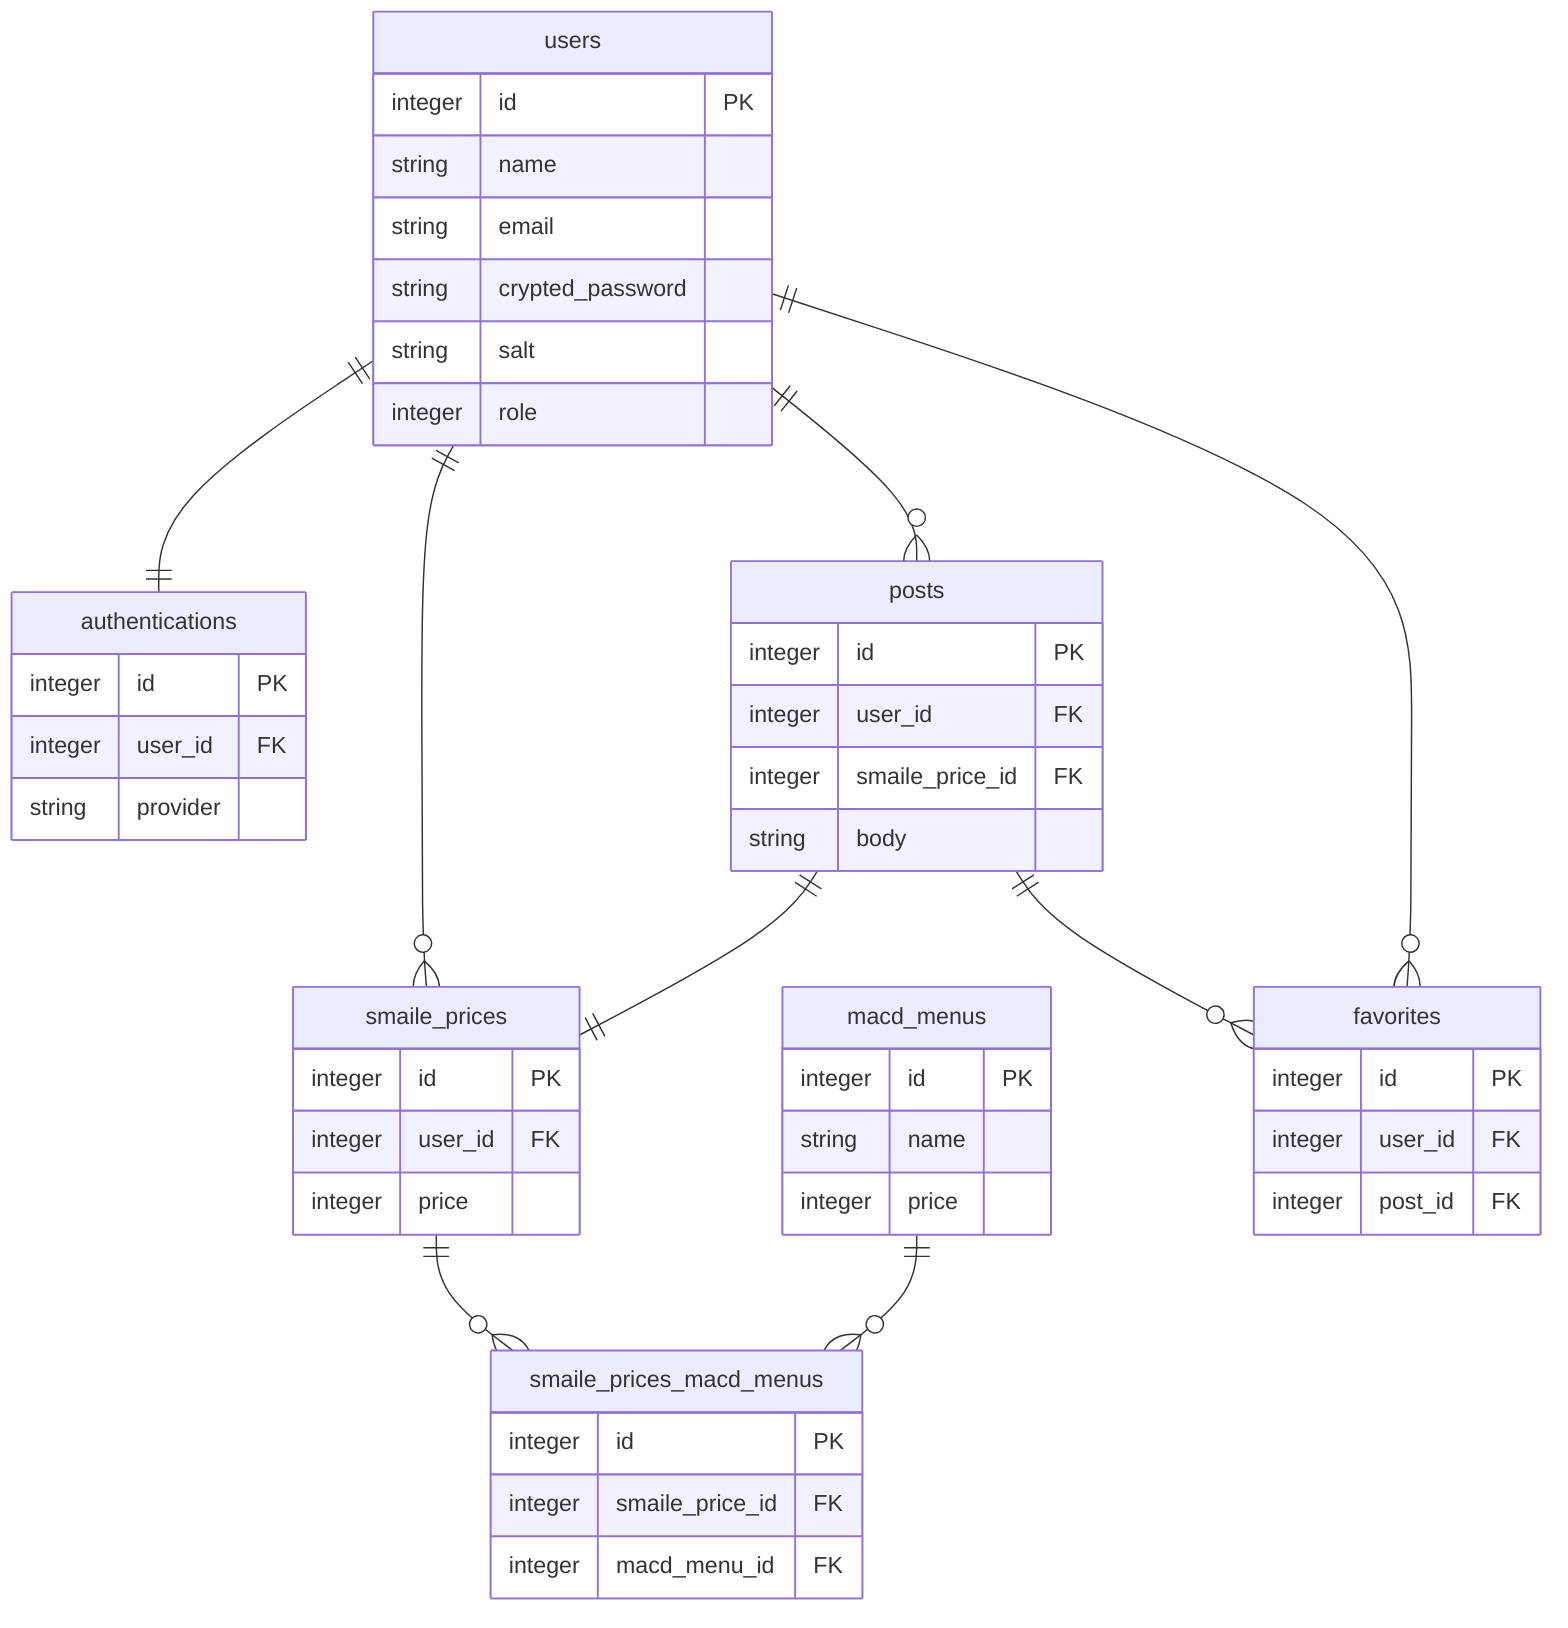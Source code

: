 erDiagram

users {
	integer id PK
  string name
  string email
	string crypted_password
	string salt
	integer role
}

authentications {
	integer id PK
  integer user_id FK
  string provider
}

smaile_prices {
	integer id PK
	integer user_id FK
	integer price
}

macd_menus {
	integer id PK
	string name
	integer price
}

smaile_prices_macd_menus {
	integer id PK
	integer smaile_price_id FK
	integer  macd_menu_id FK
}

posts {
	integer id PK
	integer user_id FK
	integer smaile_price_id FK
	string body
}

favorites {
	integer id PK
	integer user_id FK
	integer post_id FK
}

users ||--|| authentications: ""
users ||--o{ smaile_prices: ""
smaile_prices ||--o{ smaile_prices_macd_menus: ""
macd_menus ||--o{ smaile_prices_macd_menus: ""
users ||--o{ posts: ""
posts ||--|| smaile_prices:""
users ||--o{ favorites: ""
posts ||--o{ favorites: ""